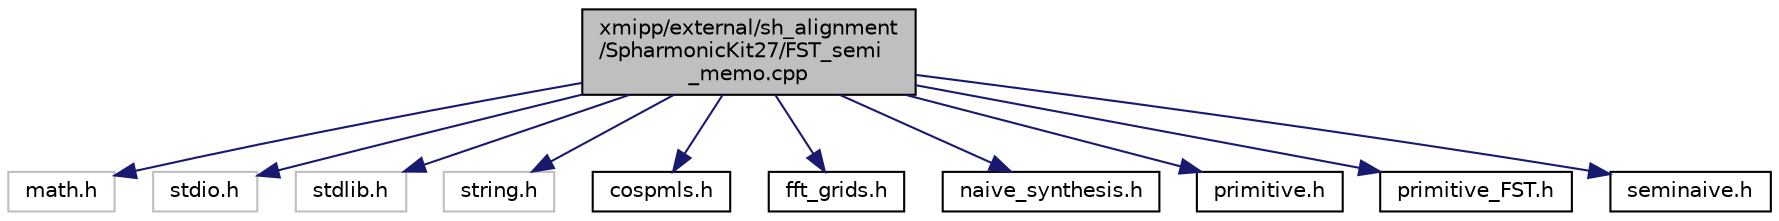 digraph "xmipp/external/sh_alignment/SpharmonicKit27/FST_semi_memo.cpp"
{
  edge [fontname="Helvetica",fontsize="10",labelfontname="Helvetica",labelfontsize="10"];
  node [fontname="Helvetica",fontsize="10",shape=record];
  Node0 [label="xmipp/external/sh_alignment\l/SpharmonicKit27/FST_semi\l_memo.cpp",height=0.2,width=0.4,color="black", fillcolor="grey75", style="filled", fontcolor="black"];
  Node0 -> Node1 [color="midnightblue",fontsize="10",style="solid",fontname="Helvetica"];
  Node1 [label="math.h",height=0.2,width=0.4,color="grey75", fillcolor="white", style="filled"];
  Node0 -> Node2 [color="midnightblue",fontsize="10",style="solid",fontname="Helvetica"];
  Node2 [label="stdio.h",height=0.2,width=0.4,color="grey75", fillcolor="white", style="filled"];
  Node0 -> Node3 [color="midnightblue",fontsize="10",style="solid",fontname="Helvetica"];
  Node3 [label="stdlib.h",height=0.2,width=0.4,color="grey75", fillcolor="white", style="filled"];
  Node0 -> Node4 [color="midnightblue",fontsize="10",style="solid",fontname="Helvetica"];
  Node4 [label="string.h",height=0.2,width=0.4,color="grey75", fillcolor="white", style="filled"];
  Node0 -> Node5 [color="midnightblue",fontsize="10",style="solid",fontname="Helvetica"];
  Node5 [label="cospmls.h",height=0.2,width=0.4,color="black", fillcolor="white", style="filled",URL="$cospmls_8h.html"];
  Node0 -> Node6 [color="midnightblue",fontsize="10",style="solid",fontname="Helvetica"];
  Node6 [label="fft_grids.h",height=0.2,width=0.4,color="black", fillcolor="white", style="filled",URL="$fft__grids_8h.html"];
  Node0 -> Node7 [color="midnightblue",fontsize="10",style="solid",fontname="Helvetica"];
  Node7 [label="naive_synthesis.h",height=0.2,width=0.4,color="black", fillcolor="white", style="filled",URL="$naive__synthesis_8h.html"];
  Node0 -> Node8 [color="midnightblue",fontsize="10",style="solid",fontname="Helvetica"];
  Node8 [label="primitive.h",height=0.2,width=0.4,color="black", fillcolor="white", style="filled",URL="$primitive_8h.html"];
  Node0 -> Node9 [color="midnightblue",fontsize="10",style="solid",fontname="Helvetica"];
  Node9 [label="primitive_FST.h",height=0.2,width=0.4,color="black", fillcolor="white", style="filled",URL="$primitive__FST_8h.html"];
  Node0 -> Node10 [color="midnightblue",fontsize="10",style="solid",fontname="Helvetica"];
  Node10 [label="seminaive.h",height=0.2,width=0.4,color="black", fillcolor="white", style="filled",URL="$seminaive_8h.html"];
}
